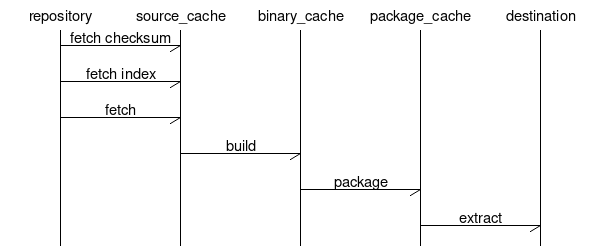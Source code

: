 msc {
    #a, b, c;
    repository, source_cache, binary_cache, package_cache, destination;

    repository->source_cache[label="fetch checksum"];
    repository->source_cache[label="fetch index"];
    repository->source_cache[label="fetch"];
    source_cache->binary_cache[label="build"];
    binary_cache->package_cache[label="package"];
    package_cache->destination[label="extract"];

    #a->b[label = "ab()"];
    #b->c[label = "bc(TRUE)"];
    #c=>c[label = "process(1)"];
    #c=>c[label = "process(2)"];
    #...;
    #c=>c[label = "process(n)"];
    #c=>c[label = "process(END)"];
    #a<<=c[label = "callback()"];
    #---[label = "If more to run", ID="*"];
    #a->a[label = "next()"];
    #a->c[label = "ac1()\nac2()"];
    #b<-c[label = "cb(TRUE)"];
    #b->b[label = "stalled(...)"];
    #a<-b[label = "ab() = FALSE"];
}
